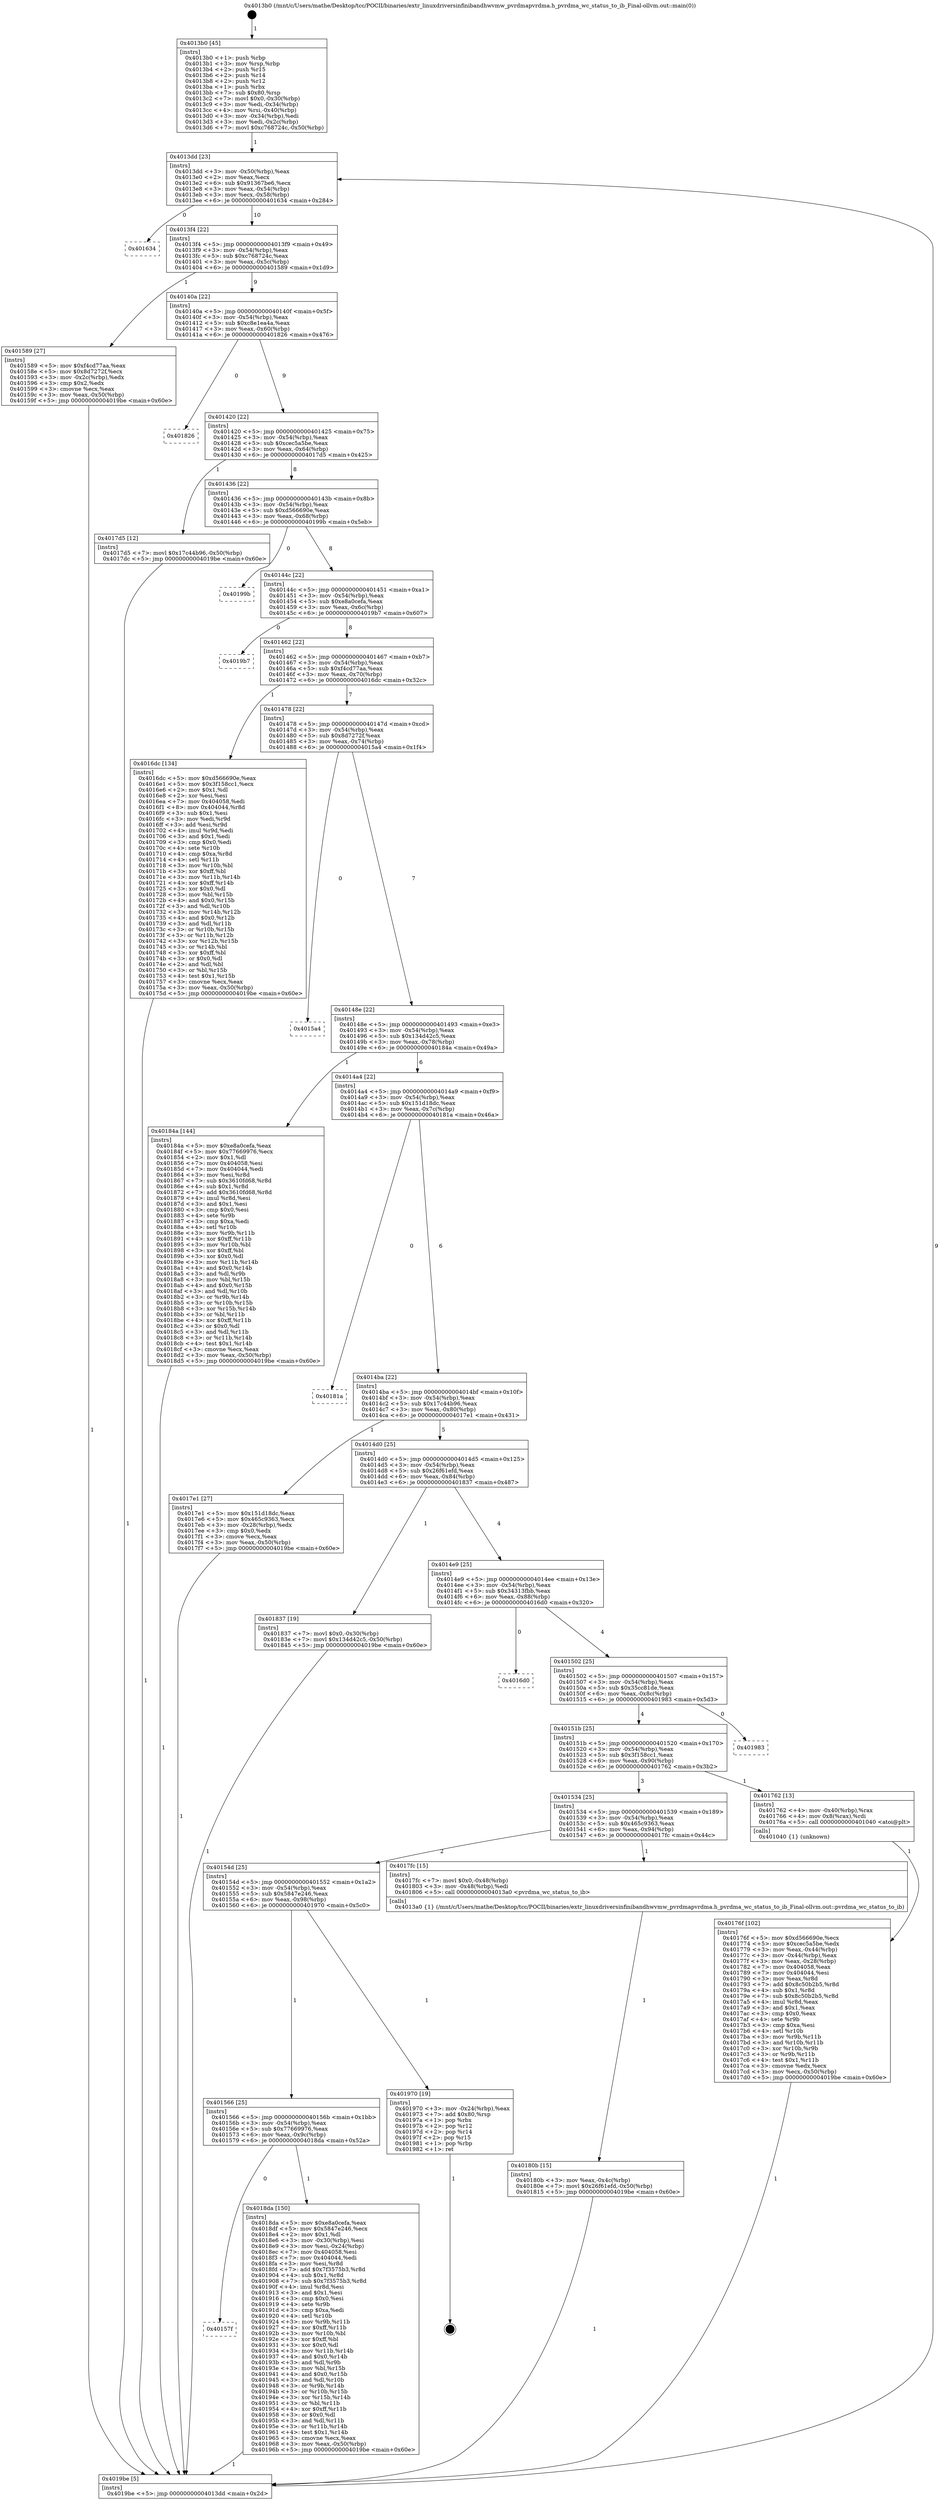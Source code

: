 digraph "0x4013b0" {
  label = "0x4013b0 (/mnt/c/Users/mathe/Desktop/tcc/POCII/binaries/extr_linuxdriversinfinibandhwvmw_pvrdmapvrdma.h_pvrdma_wc_status_to_ib_Final-ollvm.out::main(0))"
  labelloc = "t"
  node[shape=record]

  Entry [label="",width=0.3,height=0.3,shape=circle,fillcolor=black,style=filled]
  "0x4013dd" [label="{
     0x4013dd [23]\l
     | [instrs]\l
     &nbsp;&nbsp;0x4013dd \<+3\>: mov -0x50(%rbp),%eax\l
     &nbsp;&nbsp;0x4013e0 \<+2\>: mov %eax,%ecx\l
     &nbsp;&nbsp;0x4013e2 \<+6\>: sub $0x91367be6,%ecx\l
     &nbsp;&nbsp;0x4013e8 \<+3\>: mov %eax,-0x54(%rbp)\l
     &nbsp;&nbsp;0x4013eb \<+3\>: mov %ecx,-0x58(%rbp)\l
     &nbsp;&nbsp;0x4013ee \<+6\>: je 0000000000401634 \<main+0x284\>\l
  }"]
  "0x401634" [label="{
     0x401634\l
  }", style=dashed]
  "0x4013f4" [label="{
     0x4013f4 [22]\l
     | [instrs]\l
     &nbsp;&nbsp;0x4013f4 \<+5\>: jmp 00000000004013f9 \<main+0x49\>\l
     &nbsp;&nbsp;0x4013f9 \<+3\>: mov -0x54(%rbp),%eax\l
     &nbsp;&nbsp;0x4013fc \<+5\>: sub $0xc768724c,%eax\l
     &nbsp;&nbsp;0x401401 \<+3\>: mov %eax,-0x5c(%rbp)\l
     &nbsp;&nbsp;0x401404 \<+6\>: je 0000000000401589 \<main+0x1d9\>\l
  }"]
  Exit [label="",width=0.3,height=0.3,shape=circle,fillcolor=black,style=filled,peripheries=2]
  "0x401589" [label="{
     0x401589 [27]\l
     | [instrs]\l
     &nbsp;&nbsp;0x401589 \<+5\>: mov $0xf4cd77aa,%eax\l
     &nbsp;&nbsp;0x40158e \<+5\>: mov $0x8d7272f,%ecx\l
     &nbsp;&nbsp;0x401593 \<+3\>: mov -0x2c(%rbp),%edx\l
     &nbsp;&nbsp;0x401596 \<+3\>: cmp $0x2,%edx\l
     &nbsp;&nbsp;0x401599 \<+3\>: cmovne %ecx,%eax\l
     &nbsp;&nbsp;0x40159c \<+3\>: mov %eax,-0x50(%rbp)\l
     &nbsp;&nbsp;0x40159f \<+5\>: jmp 00000000004019be \<main+0x60e\>\l
  }"]
  "0x40140a" [label="{
     0x40140a [22]\l
     | [instrs]\l
     &nbsp;&nbsp;0x40140a \<+5\>: jmp 000000000040140f \<main+0x5f\>\l
     &nbsp;&nbsp;0x40140f \<+3\>: mov -0x54(%rbp),%eax\l
     &nbsp;&nbsp;0x401412 \<+5\>: sub $0xc8e1ea4a,%eax\l
     &nbsp;&nbsp;0x401417 \<+3\>: mov %eax,-0x60(%rbp)\l
     &nbsp;&nbsp;0x40141a \<+6\>: je 0000000000401826 \<main+0x476\>\l
  }"]
  "0x4019be" [label="{
     0x4019be [5]\l
     | [instrs]\l
     &nbsp;&nbsp;0x4019be \<+5\>: jmp 00000000004013dd \<main+0x2d\>\l
  }"]
  "0x4013b0" [label="{
     0x4013b0 [45]\l
     | [instrs]\l
     &nbsp;&nbsp;0x4013b0 \<+1\>: push %rbp\l
     &nbsp;&nbsp;0x4013b1 \<+3\>: mov %rsp,%rbp\l
     &nbsp;&nbsp;0x4013b4 \<+2\>: push %r15\l
     &nbsp;&nbsp;0x4013b6 \<+2\>: push %r14\l
     &nbsp;&nbsp;0x4013b8 \<+2\>: push %r12\l
     &nbsp;&nbsp;0x4013ba \<+1\>: push %rbx\l
     &nbsp;&nbsp;0x4013bb \<+7\>: sub $0x80,%rsp\l
     &nbsp;&nbsp;0x4013c2 \<+7\>: movl $0x0,-0x30(%rbp)\l
     &nbsp;&nbsp;0x4013c9 \<+3\>: mov %edi,-0x34(%rbp)\l
     &nbsp;&nbsp;0x4013cc \<+4\>: mov %rsi,-0x40(%rbp)\l
     &nbsp;&nbsp;0x4013d0 \<+3\>: mov -0x34(%rbp),%edi\l
     &nbsp;&nbsp;0x4013d3 \<+3\>: mov %edi,-0x2c(%rbp)\l
     &nbsp;&nbsp;0x4013d6 \<+7\>: movl $0xc768724c,-0x50(%rbp)\l
  }"]
  "0x40157f" [label="{
     0x40157f\l
  }", style=dashed]
  "0x401826" [label="{
     0x401826\l
  }", style=dashed]
  "0x401420" [label="{
     0x401420 [22]\l
     | [instrs]\l
     &nbsp;&nbsp;0x401420 \<+5\>: jmp 0000000000401425 \<main+0x75\>\l
     &nbsp;&nbsp;0x401425 \<+3\>: mov -0x54(%rbp),%eax\l
     &nbsp;&nbsp;0x401428 \<+5\>: sub $0xcec5a5be,%eax\l
     &nbsp;&nbsp;0x40142d \<+3\>: mov %eax,-0x64(%rbp)\l
     &nbsp;&nbsp;0x401430 \<+6\>: je 00000000004017d5 \<main+0x425\>\l
  }"]
  "0x4018da" [label="{
     0x4018da [150]\l
     | [instrs]\l
     &nbsp;&nbsp;0x4018da \<+5\>: mov $0xe8a0cefa,%eax\l
     &nbsp;&nbsp;0x4018df \<+5\>: mov $0x5847e246,%ecx\l
     &nbsp;&nbsp;0x4018e4 \<+2\>: mov $0x1,%dl\l
     &nbsp;&nbsp;0x4018e6 \<+3\>: mov -0x30(%rbp),%esi\l
     &nbsp;&nbsp;0x4018e9 \<+3\>: mov %esi,-0x24(%rbp)\l
     &nbsp;&nbsp;0x4018ec \<+7\>: mov 0x404058,%esi\l
     &nbsp;&nbsp;0x4018f3 \<+7\>: mov 0x404044,%edi\l
     &nbsp;&nbsp;0x4018fa \<+3\>: mov %esi,%r8d\l
     &nbsp;&nbsp;0x4018fd \<+7\>: add $0x7f3575b3,%r8d\l
     &nbsp;&nbsp;0x401904 \<+4\>: sub $0x1,%r8d\l
     &nbsp;&nbsp;0x401908 \<+7\>: sub $0x7f3575b3,%r8d\l
     &nbsp;&nbsp;0x40190f \<+4\>: imul %r8d,%esi\l
     &nbsp;&nbsp;0x401913 \<+3\>: and $0x1,%esi\l
     &nbsp;&nbsp;0x401916 \<+3\>: cmp $0x0,%esi\l
     &nbsp;&nbsp;0x401919 \<+4\>: sete %r9b\l
     &nbsp;&nbsp;0x40191d \<+3\>: cmp $0xa,%edi\l
     &nbsp;&nbsp;0x401920 \<+4\>: setl %r10b\l
     &nbsp;&nbsp;0x401924 \<+3\>: mov %r9b,%r11b\l
     &nbsp;&nbsp;0x401927 \<+4\>: xor $0xff,%r11b\l
     &nbsp;&nbsp;0x40192b \<+3\>: mov %r10b,%bl\l
     &nbsp;&nbsp;0x40192e \<+3\>: xor $0xff,%bl\l
     &nbsp;&nbsp;0x401931 \<+3\>: xor $0x0,%dl\l
     &nbsp;&nbsp;0x401934 \<+3\>: mov %r11b,%r14b\l
     &nbsp;&nbsp;0x401937 \<+4\>: and $0x0,%r14b\l
     &nbsp;&nbsp;0x40193b \<+3\>: and %dl,%r9b\l
     &nbsp;&nbsp;0x40193e \<+3\>: mov %bl,%r15b\l
     &nbsp;&nbsp;0x401941 \<+4\>: and $0x0,%r15b\l
     &nbsp;&nbsp;0x401945 \<+3\>: and %dl,%r10b\l
     &nbsp;&nbsp;0x401948 \<+3\>: or %r9b,%r14b\l
     &nbsp;&nbsp;0x40194b \<+3\>: or %r10b,%r15b\l
     &nbsp;&nbsp;0x40194e \<+3\>: xor %r15b,%r14b\l
     &nbsp;&nbsp;0x401951 \<+3\>: or %bl,%r11b\l
     &nbsp;&nbsp;0x401954 \<+4\>: xor $0xff,%r11b\l
     &nbsp;&nbsp;0x401958 \<+3\>: or $0x0,%dl\l
     &nbsp;&nbsp;0x40195b \<+3\>: and %dl,%r11b\l
     &nbsp;&nbsp;0x40195e \<+3\>: or %r11b,%r14b\l
     &nbsp;&nbsp;0x401961 \<+4\>: test $0x1,%r14b\l
     &nbsp;&nbsp;0x401965 \<+3\>: cmovne %ecx,%eax\l
     &nbsp;&nbsp;0x401968 \<+3\>: mov %eax,-0x50(%rbp)\l
     &nbsp;&nbsp;0x40196b \<+5\>: jmp 00000000004019be \<main+0x60e\>\l
  }"]
  "0x4017d5" [label="{
     0x4017d5 [12]\l
     | [instrs]\l
     &nbsp;&nbsp;0x4017d5 \<+7\>: movl $0x17c44b96,-0x50(%rbp)\l
     &nbsp;&nbsp;0x4017dc \<+5\>: jmp 00000000004019be \<main+0x60e\>\l
  }"]
  "0x401436" [label="{
     0x401436 [22]\l
     | [instrs]\l
     &nbsp;&nbsp;0x401436 \<+5\>: jmp 000000000040143b \<main+0x8b\>\l
     &nbsp;&nbsp;0x40143b \<+3\>: mov -0x54(%rbp),%eax\l
     &nbsp;&nbsp;0x40143e \<+5\>: sub $0xd566690e,%eax\l
     &nbsp;&nbsp;0x401443 \<+3\>: mov %eax,-0x68(%rbp)\l
     &nbsp;&nbsp;0x401446 \<+6\>: je 000000000040199b \<main+0x5eb\>\l
  }"]
  "0x401566" [label="{
     0x401566 [25]\l
     | [instrs]\l
     &nbsp;&nbsp;0x401566 \<+5\>: jmp 000000000040156b \<main+0x1bb\>\l
     &nbsp;&nbsp;0x40156b \<+3\>: mov -0x54(%rbp),%eax\l
     &nbsp;&nbsp;0x40156e \<+5\>: sub $0x77669976,%eax\l
     &nbsp;&nbsp;0x401573 \<+6\>: mov %eax,-0x9c(%rbp)\l
     &nbsp;&nbsp;0x401579 \<+6\>: je 00000000004018da \<main+0x52a\>\l
  }"]
  "0x40199b" [label="{
     0x40199b\l
  }", style=dashed]
  "0x40144c" [label="{
     0x40144c [22]\l
     | [instrs]\l
     &nbsp;&nbsp;0x40144c \<+5\>: jmp 0000000000401451 \<main+0xa1\>\l
     &nbsp;&nbsp;0x401451 \<+3\>: mov -0x54(%rbp),%eax\l
     &nbsp;&nbsp;0x401454 \<+5\>: sub $0xe8a0cefa,%eax\l
     &nbsp;&nbsp;0x401459 \<+3\>: mov %eax,-0x6c(%rbp)\l
     &nbsp;&nbsp;0x40145c \<+6\>: je 00000000004019b7 \<main+0x607\>\l
  }"]
  "0x401970" [label="{
     0x401970 [19]\l
     | [instrs]\l
     &nbsp;&nbsp;0x401970 \<+3\>: mov -0x24(%rbp),%eax\l
     &nbsp;&nbsp;0x401973 \<+7\>: add $0x80,%rsp\l
     &nbsp;&nbsp;0x40197a \<+1\>: pop %rbx\l
     &nbsp;&nbsp;0x40197b \<+2\>: pop %r12\l
     &nbsp;&nbsp;0x40197d \<+2\>: pop %r14\l
     &nbsp;&nbsp;0x40197f \<+2\>: pop %r15\l
     &nbsp;&nbsp;0x401981 \<+1\>: pop %rbp\l
     &nbsp;&nbsp;0x401982 \<+1\>: ret\l
  }"]
  "0x4019b7" [label="{
     0x4019b7\l
  }", style=dashed]
  "0x401462" [label="{
     0x401462 [22]\l
     | [instrs]\l
     &nbsp;&nbsp;0x401462 \<+5\>: jmp 0000000000401467 \<main+0xb7\>\l
     &nbsp;&nbsp;0x401467 \<+3\>: mov -0x54(%rbp),%eax\l
     &nbsp;&nbsp;0x40146a \<+5\>: sub $0xf4cd77aa,%eax\l
     &nbsp;&nbsp;0x40146f \<+3\>: mov %eax,-0x70(%rbp)\l
     &nbsp;&nbsp;0x401472 \<+6\>: je 00000000004016dc \<main+0x32c\>\l
  }"]
  "0x40180b" [label="{
     0x40180b [15]\l
     | [instrs]\l
     &nbsp;&nbsp;0x40180b \<+3\>: mov %eax,-0x4c(%rbp)\l
     &nbsp;&nbsp;0x40180e \<+7\>: movl $0x26f61efd,-0x50(%rbp)\l
     &nbsp;&nbsp;0x401815 \<+5\>: jmp 00000000004019be \<main+0x60e\>\l
  }"]
  "0x4016dc" [label="{
     0x4016dc [134]\l
     | [instrs]\l
     &nbsp;&nbsp;0x4016dc \<+5\>: mov $0xd566690e,%eax\l
     &nbsp;&nbsp;0x4016e1 \<+5\>: mov $0x3f158cc1,%ecx\l
     &nbsp;&nbsp;0x4016e6 \<+2\>: mov $0x1,%dl\l
     &nbsp;&nbsp;0x4016e8 \<+2\>: xor %esi,%esi\l
     &nbsp;&nbsp;0x4016ea \<+7\>: mov 0x404058,%edi\l
     &nbsp;&nbsp;0x4016f1 \<+8\>: mov 0x404044,%r8d\l
     &nbsp;&nbsp;0x4016f9 \<+3\>: sub $0x1,%esi\l
     &nbsp;&nbsp;0x4016fc \<+3\>: mov %edi,%r9d\l
     &nbsp;&nbsp;0x4016ff \<+3\>: add %esi,%r9d\l
     &nbsp;&nbsp;0x401702 \<+4\>: imul %r9d,%edi\l
     &nbsp;&nbsp;0x401706 \<+3\>: and $0x1,%edi\l
     &nbsp;&nbsp;0x401709 \<+3\>: cmp $0x0,%edi\l
     &nbsp;&nbsp;0x40170c \<+4\>: sete %r10b\l
     &nbsp;&nbsp;0x401710 \<+4\>: cmp $0xa,%r8d\l
     &nbsp;&nbsp;0x401714 \<+4\>: setl %r11b\l
     &nbsp;&nbsp;0x401718 \<+3\>: mov %r10b,%bl\l
     &nbsp;&nbsp;0x40171b \<+3\>: xor $0xff,%bl\l
     &nbsp;&nbsp;0x40171e \<+3\>: mov %r11b,%r14b\l
     &nbsp;&nbsp;0x401721 \<+4\>: xor $0xff,%r14b\l
     &nbsp;&nbsp;0x401725 \<+3\>: xor $0x0,%dl\l
     &nbsp;&nbsp;0x401728 \<+3\>: mov %bl,%r15b\l
     &nbsp;&nbsp;0x40172b \<+4\>: and $0x0,%r15b\l
     &nbsp;&nbsp;0x40172f \<+3\>: and %dl,%r10b\l
     &nbsp;&nbsp;0x401732 \<+3\>: mov %r14b,%r12b\l
     &nbsp;&nbsp;0x401735 \<+4\>: and $0x0,%r12b\l
     &nbsp;&nbsp;0x401739 \<+3\>: and %dl,%r11b\l
     &nbsp;&nbsp;0x40173c \<+3\>: or %r10b,%r15b\l
     &nbsp;&nbsp;0x40173f \<+3\>: or %r11b,%r12b\l
     &nbsp;&nbsp;0x401742 \<+3\>: xor %r12b,%r15b\l
     &nbsp;&nbsp;0x401745 \<+3\>: or %r14b,%bl\l
     &nbsp;&nbsp;0x401748 \<+3\>: xor $0xff,%bl\l
     &nbsp;&nbsp;0x40174b \<+3\>: or $0x0,%dl\l
     &nbsp;&nbsp;0x40174e \<+2\>: and %dl,%bl\l
     &nbsp;&nbsp;0x401750 \<+3\>: or %bl,%r15b\l
     &nbsp;&nbsp;0x401753 \<+4\>: test $0x1,%r15b\l
     &nbsp;&nbsp;0x401757 \<+3\>: cmovne %ecx,%eax\l
     &nbsp;&nbsp;0x40175a \<+3\>: mov %eax,-0x50(%rbp)\l
     &nbsp;&nbsp;0x40175d \<+5\>: jmp 00000000004019be \<main+0x60e\>\l
  }"]
  "0x401478" [label="{
     0x401478 [22]\l
     | [instrs]\l
     &nbsp;&nbsp;0x401478 \<+5\>: jmp 000000000040147d \<main+0xcd\>\l
     &nbsp;&nbsp;0x40147d \<+3\>: mov -0x54(%rbp),%eax\l
     &nbsp;&nbsp;0x401480 \<+5\>: sub $0x8d7272f,%eax\l
     &nbsp;&nbsp;0x401485 \<+3\>: mov %eax,-0x74(%rbp)\l
     &nbsp;&nbsp;0x401488 \<+6\>: je 00000000004015a4 \<main+0x1f4\>\l
  }"]
  "0x40154d" [label="{
     0x40154d [25]\l
     | [instrs]\l
     &nbsp;&nbsp;0x40154d \<+5\>: jmp 0000000000401552 \<main+0x1a2\>\l
     &nbsp;&nbsp;0x401552 \<+3\>: mov -0x54(%rbp),%eax\l
     &nbsp;&nbsp;0x401555 \<+5\>: sub $0x5847e246,%eax\l
     &nbsp;&nbsp;0x40155a \<+6\>: mov %eax,-0x98(%rbp)\l
     &nbsp;&nbsp;0x401560 \<+6\>: je 0000000000401970 \<main+0x5c0\>\l
  }"]
  "0x4015a4" [label="{
     0x4015a4\l
  }", style=dashed]
  "0x40148e" [label="{
     0x40148e [22]\l
     | [instrs]\l
     &nbsp;&nbsp;0x40148e \<+5\>: jmp 0000000000401493 \<main+0xe3\>\l
     &nbsp;&nbsp;0x401493 \<+3\>: mov -0x54(%rbp),%eax\l
     &nbsp;&nbsp;0x401496 \<+5\>: sub $0x134d42c5,%eax\l
     &nbsp;&nbsp;0x40149b \<+3\>: mov %eax,-0x78(%rbp)\l
     &nbsp;&nbsp;0x40149e \<+6\>: je 000000000040184a \<main+0x49a\>\l
  }"]
  "0x4017fc" [label="{
     0x4017fc [15]\l
     | [instrs]\l
     &nbsp;&nbsp;0x4017fc \<+7\>: movl $0x0,-0x48(%rbp)\l
     &nbsp;&nbsp;0x401803 \<+3\>: mov -0x48(%rbp),%edi\l
     &nbsp;&nbsp;0x401806 \<+5\>: call 00000000004013a0 \<pvrdma_wc_status_to_ib\>\l
     | [calls]\l
     &nbsp;&nbsp;0x4013a0 \{1\} (/mnt/c/Users/mathe/Desktop/tcc/POCII/binaries/extr_linuxdriversinfinibandhwvmw_pvrdmapvrdma.h_pvrdma_wc_status_to_ib_Final-ollvm.out::pvrdma_wc_status_to_ib)\l
  }"]
  "0x40184a" [label="{
     0x40184a [144]\l
     | [instrs]\l
     &nbsp;&nbsp;0x40184a \<+5\>: mov $0xe8a0cefa,%eax\l
     &nbsp;&nbsp;0x40184f \<+5\>: mov $0x77669976,%ecx\l
     &nbsp;&nbsp;0x401854 \<+2\>: mov $0x1,%dl\l
     &nbsp;&nbsp;0x401856 \<+7\>: mov 0x404058,%esi\l
     &nbsp;&nbsp;0x40185d \<+7\>: mov 0x404044,%edi\l
     &nbsp;&nbsp;0x401864 \<+3\>: mov %esi,%r8d\l
     &nbsp;&nbsp;0x401867 \<+7\>: sub $0x3610fd68,%r8d\l
     &nbsp;&nbsp;0x40186e \<+4\>: sub $0x1,%r8d\l
     &nbsp;&nbsp;0x401872 \<+7\>: add $0x3610fd68,%r8d\l
     &nbsp;&nbsp;0x401879 \<+4\>: imul %r8d,%esi\l
     &nbsp;&nbsp;0x40187d \<+3\>: and $0x1,%esi\l
     &nbsp;&nbsp;0x401880 \<+3\>: cmp $0x0,%esi\l
     &nbsp;&nbsp;0x401883 \<+4\>: sete %r9b\l
     &nbsp;&nbsp;0x401887 \<+3\>: cmp $0xa,%edi\l
     &nbsp;&nbsp;0x40188a \<+4\>: setl %r10b\l
     &nbsp;&nbsp;0x40188e \<+3\>: mov %r9b,%r11b\l
     &nbsp;&nbsp;0x401891 \<+4\>: xor $0xff,%r11b\l
     &nbsp;&nbsp;0x401895 \<+3\>: mov %r10b,%bl\l
     &nbsp;&nbsp;0x401898 \<+3\>: xor $0xff,%bl\l
     &nbsp;&nbsp;0x40189b \<+3\>: xor $0x0,%dl\l
     &nbsp;&nbsp;0x40189e \<+3\>: mov %r11b,%r14b\l
     &nbsp;&nbsp;0x4018a1 \<+4\>: and $0x0,%r14b\l
     &nbsp;&nbsp;0x4018a5 \<+3\>: and %dl,%r9b\l
     &nbsp;&nbsp;0x4018a8 \<+3\>: mov %bl,%r15b\l
     &nbsp;&nbsp;0x4018ab \<+4\>: and $0x0,%r15b\l
     &nbsp;&nbsp;0x4018af \<+3\>: and %dl,%r10b\l
     &nbsp;&nbsp;0x4018b2 \<+3\>: or %r9b,%r14b\l
     &nbsp;&nbsp;0x4018b5 \<+3\>: or %r10b,%r15b\l
     &nbsp;&nbsp;0x4018b8 \<+3\>: xor %r15b,%r14b\l
     &nbsp;&nbsp;0x4018bb \<+3\>: or %bl,%r11b\l
     &nbsp;&nbsp;0x4018be \<+4\>: xor $0xff,%r11b\l
     &nbsp;&nbsp;0x4018c2 \<+3\>: or $0x0,%dl\l
     &nbsp;&nbsp;0x4018c5 \<+3\>: and %dl,%r11b\l
     &nbsp;&nbsp;0x4018c8 \<+3\>: or %r11b,%r14b\l
     &nbsp;&nbsp;0x4018cb \<+4\>: test $0x1,%r14b\l
     &nbsp;&nbsp;0x4018cf \<+3\>: cmovne %ecx,%eax\l
     &nbsp;&nbsp;0x4018d2 \<+3\>: mov %eax,-0x50(%rbp)\l
     &nbsp;&nbsp;0x4018d5 \<+5\>: jmp 00000000004019be \<main+0x60e\>\l
  }"]
  "0x4014a4" [label="{
     0x4014a4 [22]\l
     | [instrs]\l
     &nbsp;&nbsp;0x4014a4 \<+5\>: jmp 00000000004014a9 \<main+0xf9\>\l
     &nbsp;&nbsp;0x4014a9 \<+3\>: mov -0x54(%rbp),%eax\l
     &nbsp;&nbsp;0x4014ac \<+5\>: sub $0x151d18dc,%eax\l
     &nbsp;&nbsp;0x4014b1 \<+3\>: mov %eax,-0x7c(%rbp)\l
     &nbsp;&nbsp;0x4014b4 \<+6\>: je 000000000040181a \<main+0x46a\>\l
  }"]
  "0x40176f" [label="{
     0x40176f [102]\l
     | [instrs]\l
     &nbsp;&nbsp;0x40176f \<+5\>: mov $0xd566690e,%ecx\l
     &nbsp;&nbsp;0x401774 \<+5\>: mov $0xcec5a5be,%edx\l
     &nbsp;&nbsp;0x401779 \<+3\>: mov %eax,-0x44(%rbp)\l
     &nbsp;&nbsp;0x40177c \<+3\>: mov -0x44(%rbp),%eax\l
     &nbsp;&nbsp;0x40177f \<+3\>: mov %eax,-0x28(%rbp)\l
     &nbsp;&nbsp;0x401782 \<+7\>: mov 0x404058,%eax\l
     &nbsp;&nbsp;0x401789 \<+7\>: mov 0x404044,%esi\l
     &nbsp;&nbsp;0x401790 \<+3\>: mov %eax,%r8d\l
     &nbsp;&nbsp;0x401793 \<+7\>: add $0x8c50b2b5,%r8d\l
     &nbsp;&nbsp;0x40179a \<+4\>: sub $0x1,%r8d\l
     &nbsp;&nbsp;0x40179e \<+7\>: sub $0x8c50b2b5,%r8d\l
     &nbsp;&nbsp;0x4017a5 \<+4\>: imul %r8d,%eax\l
     &nbsp;&nbsp;0x4017a9 \<+3\>: and $0x1,%eax\l
     &nbsp;&nbsp;0x4017ac \<+3\>: cmp $0x0,%eax\l
     &nbsp;&nbsp;0x4017af \<+4\>: sete %r9b\l
     &nbsp;&nbsp;0x4017b3 \<+3\>: cmp $0xa,%esi\l
     &nbsp;&nbsp;0x4017b6 \<+4\>: setl %r10b\l
     &nbsp;&nbsp;0x4017ba \<+3\>: mov %r9b,%r11b\l
     &nbsp;&nbsp;0x4017bd \<+3\>: and %r10b,%r11b\l
     &nbsp;&nbsp;0x4017c0 \<+3\>: xor %r10b,%r9b\l
     &nbsp;&nbsp;0x4017c3 \<+3\>: or %r9b,%r11b\l
     &nbsp;&nbsp;0x4017c6 \<+4\>: test $0x1,%r11b\l
     &nbsp;&nbsp;0x4017ca \<+3\>: cmovne %edx,%ecx\l
     &nbsp;&nbsp;0x4017cd \<+3\>: mov %ecx,-0x50(%rbp)\l
     &nbsp;&nbsp;0x4017d0 \<+5\>: jmp 00000000004019be \<main+0x60e\>\l
  }"]
  "0x40181a" [label="{
     0x40181a\l
  }", style=dashed]
  "0x4014ba" [label="{
     0x4014ba [22]\l
     | [instrs]\l
     &nbsp;&nbsp;0x4014ba \<+5\>: jmp 00000000004014bf \<main+0x10f\>\l
     &nbsp;&nbsp;0x4014bf \<+3\>: mov -0x54(%rbp),%eax\l
     &nbsp;&nbsp;0x4014c2 \<+5\>: sub $0x17c44b96,%eax\l
     &nbsp;&nbsp;0x4014c7 \<+3\>: mov %eax,-0x80(%rbp)\l
     &nbsp;&nbsp;0x4014ca \<+6\>: je 00000000004017e1 \<main+0x431\>\l
  }"]
  "0x401534" [label="{
     0x401534 [25]\l
     | [instrs]\l
     &nbsp;&nbsp;0x401534 \<+5\>: jmp 0000000000401539 \<main+0x189\>\l
     &nbsp;&nbsp;0x401539 \<+3\>: mov -0x54(%rbp),%eax\l
     &nbsp;&nbsp;0x40153c \<+5\>: sub $0x465c9363,%eax\l
     &nbsp;&nbsp;0x401541 \<+6\>: mov %eax,-0x94(%rbp)\l
     &nbsp;&nbsp;0x401547 \<+6\>: je 00000000004017fc \<main+0x44c\>\l
  }"]
  "0x4017e1" [label="{
     0x4017e1 [27]\l
     | [instrs]\l
     &nbsp;&nbsp;0x4017e1 \<+5\>: mov $0x151d18dc,%eax\l
     &nbsp;&nbsp;0x4017e6 \<+5\>: mov $0x465c9363,%ecx\l
     &nbsp;&nbsp;0x4017eb \<+3\>: mov -0x28(%rbp),%edx\l
     &nbsp;&nbsp;0x4017ee \<+3\>: cmp $0x0,%edx\l
     &nbsp;&nbsp;0x4017f1 \<+3\>: cmove %ecx,%eax\l
     &nbsp;&nbsp;0x4017f4 \<+3\>: mov %eax,-0x50(%rbp)\l
     &nbsp;&nbsp;0x4017f7 \<+5\>: jmp 00000000004019be \<main+0x60e\>\l
  }"]
  "0x4014d0" [label="{
     0x4014d0 [25]\l
     | [instrs]\l
     &nbsp;&nbsp;0x4014d0 \<+5\>: jmp 00000000004014d5 \<main+0x125\>\l
     &nbsp;&nbsp;0x4014d5 \<+3\>: mov -0x54(%rbp),%eax\l
     &nbsp;&nbsp;0x4014d8 \<+5\>: sub $0x26f61efd,%eax\l
     &nbsp;&nbsp;0x4014dd \<+6\>: mov %eax,-0x84(%rbp)\l
     &nbsp;&nbsp;0x4014e3 \<+6\>: je 0000000000401837 \<main+0x487\>\l
  }"]
  "0x401762" [label="{
     0x401762 [13]\l
     | [instrs]\l
     &nbsp;&nbsp;0x401762 \<+4\>: mov -0x40(%rbp),%rax\l
     &nbsp;&nbsp;0x401766 \<+4\>: mov 0x8(%rax),%rdi\l
     &nbsp;&nbsp;0x40176a \<+5\>: call 0000000000401040 \<atoi@plt\>\l
     | [calls]\l
     &nbsp;&nbsp;0x401040 \{1\} (unknown)\l
  }"]
  "0x401837" [label="{
     0x401837 [19]\l
     | [instrs]\l
     &nbsp;&nbsp;0x401837 \<+7\>: movl $0x0,-0x30(%rbp)\l
     &nbsp;&nbsp;0x40183e \<+7\>: movl $0x134d42c5,-0x50(%rbp)\l
     &nbsp;&nbsp;0x401845 \<+5\>: jmp 00000000004019be \<main+0x60e\>\l
  }"]
  "0x4014e9" [label="{
     0x4014e9 [25]\l
     | [instrs]\l
     &nbsp;&nbsp;0x4014e9 \<+5\>: jmp 00000000004014ee \<main+0x13e\>\l
     &nbsp;&nbsp;0x4014ee \<+3\>: mov -0x54(%rbp),%eax\l
     &nbsp;&nbsp;0x4014f1 \<+5\>: sub $0x34313fbb,%eax\l
     &nbsp;&nbsp;0x4014f6 \<+6\>: mov %eax,-0x88(%rbp)\l
     &nbsp;&nbsp;0x4014fc \<+6\>: je 00000000004016d0 \<main+0x320\>\l
  }"]
  "0x40151b" [label="{
     0x40151b [25]\l
     | [instrs]\l
     &nbsp;&nbsp;0x40151b \<+5\>: jmp 0000000000401520 \<main+0x170\>\l
     &nbsp;&nbsp;0x401520 \<+3\>: mov -0x54(%rbp),%eax\l
     &nbsp;&nbsp;0x401523 \<+5\>: sub $0x3f158cc1,%eax\l
     &nbsp;&nbsp;0x401528 \<+6\>: mov %eax,-0x90(%rbp)\l
     &nbsp;&nbsp;0x40152e \<+6\>: je 0000000000401762 \<main+0x3b2\>\l
  }"]
  "0x4016d0" [label="{
     0x4016d0\l
  }", style=dashed]
  "0x401502" [label="{
     0x401502 [25]\l
     | [instrs]\l
     &nbsp;&nbsp;0x401502 \<+5\>: jmp 0000000000401507 \<main+0x157\>\l
     &nbsp;&nbsp;0x401507 \<+3\>: mov -0x54(%rbp),%eax\l
     &nbsp;&nbsp;0x40150a \<+5\>: sub $0x35cc81de,%eax\l
     &nbsp;&nbsp;0x40150f \<+6\>: mov %eax,-0x8c(%rbp)\l
     &nbsp;&nbsp;0x401515 \<+6\>: je 0000000000401983 \<main+0x5d3\>\l
  }"]
  "0x401983" [label="{
     0x401983\l
  }", style=dashed]
  Entry -> "0x4013b0" [label=" 1"]
  "0x4013dd" -> "0x401634" [label=" 0"]
  "0x4013dd" -> "0x4013f4" [label=" 10"]
  "0x401970" -> Exit [label=" 1"]
  "0x4013f4" -> "0x401589" [label=" 1"]
  "0x4013f4" -> "0x40140a" [label=" 9"]
  "0x401589" -> "0x4019be" [label=" 1"]
  "0x4013b0" -> "0x4013dd" [label=" 1"]
  "0x4019be" -> "0x4013dd" [label=" 9"]
  "0x4018da" -> "0x4019be" [label=" 1"]
  "0x40140a" -> "0x401826" [label=" 0"]
  "0x40140a" -> "0x401420" [label=" 9"]
  "0x401566" -> "0x40157f" [label=" 0"]
  "0x401420" -> "0x4017d5" [label=" 1"]
  "0x401420" -> "0x401436" [label=" 8"]
  "0x401566" -> "0x4018da" [label=" 1"]
  "0x401436" -> "0x40199b" [label=" 0"]
  "0x401436" -> "0x40144c" [label=" 8"]
  "0x40154d" -> "0x401566" [label=" 1"]
  "0x40144c" -> "0x4019b7" [label=" 0"]
  "0x40144c" -> "0x401462" [label=" 8"]
  "0x40154d" -> "0x401970" [label=" 1"]
  "0x401462" -> "0x4016dc" [label=" 1"]
  "0x401462" -> "0x401478" [label=" 7"]
  "0x4016dc" -> "0x4019be" [label=" 1"]
  "0x40184a" -> "0x4019be" [label=" 1"]
  "0x401478" -> "0x4015a4" [label=" 0"]
  "0x401478" -> "0x40148e" [label=" 7"]
  "0x401837" -> "0x4019be" [label=" 1"]
  "0x40148e" -> "0x40184a" [label=" 1"]
  "0x40148e" -> "0x4014a4" [label=" 6"]
  "0x40180b" -> "0x4019be" [label=" 1"]
  "0x4014a4" -> "0x40181a" [label=" 0"]
  "0x4014a4" -> "0x4014ba" [label=" 6"]
  "0x401534" -> "0x40154d" [label=" 2"]
  "0x4014ba" -> "0x4017e1" [label=" 1"]
  "0x4014ba" -> "0x4014d0" [label=" 5"]
  "0x401534" -> "0x4017fc" [label=" 1"]
  "0x4014d0" -> "0x401837" [label=" 1"]
  "0x4014d0" -> "0x4014e9" [label=" 4"]
  "0x4017fc" -> "0x40180b" [label=" 1"]
  "0x4014e9" -> "0x4016d0" [label=" 0"]
  "0x4014e9" -> "0x401502" [label=" 4"]
  "0x4017d5" -> "0x4019be" [label=" 1"]
  "0x401502" -> "0x401983" [label=" 0"]
  "0x401502" -> "0x40151b" [label=" 4"]
  "0x4017e1" -> "0x4019be" [label=" 1"]
  "0x40151b" -> "0x401762" [label=" 1"]
  "0x40151b" -> "0x401534" [label=" 3"]
  "0x401762" -> "0x40176f" [label=" 1"]
  "0x40176f" -> "0x4019be" [label=" 1"]
}
